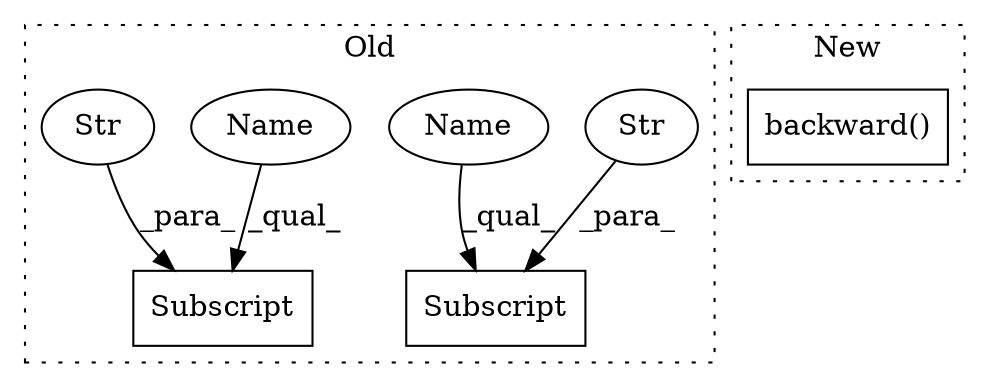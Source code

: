 digraph G {
subgraph cluster0 {
1 [label="Subscript" a="63" s="9439,0" l="24,0" shape="box"];
3 [label="Str" a="66" s="9452" l="10" shape="ellipse"];
4 [label="Subscript" a="63" s="9355,0" l="30,0" shape="box"];
5 [label="Str" a="66" s="9368" l="16" shape="ellipse"];
6 [label="Name" a="87" s="9439" l="12" shape="ellipse"];
7 [label="Name" a="87" s="9355" l="12" shape="ellipse"];
label = "Old";
style="dotted";
}
subgraph cluster1 {
2 [label="backward()" a="75" s="9721" l="21" shape="box"];
label = "New";
style="dotted";
}
3 -> 1 [label="_para_"];
5 -> 4 [label="_para_"];
6 -> 1 [label="_qual_"];
7 -> 4 [label="_qual_"];
}